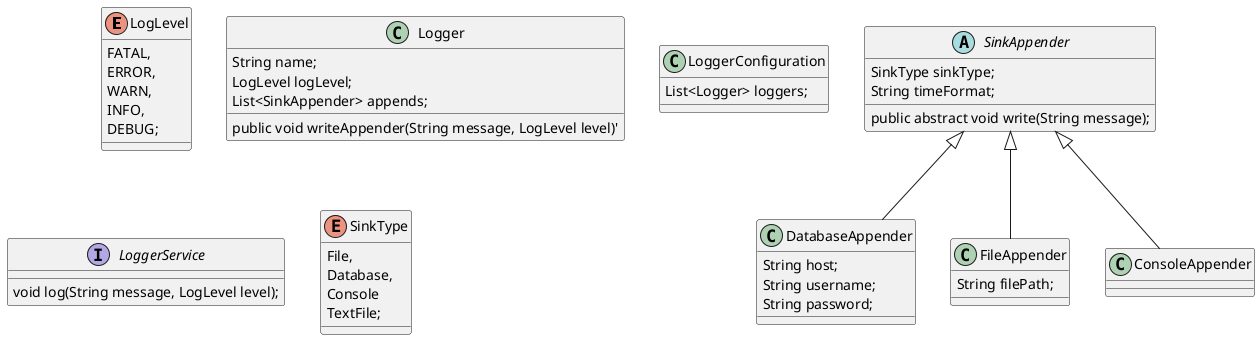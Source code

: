 @startuml
enum LogLevel{
    FATAL,
    ERROR,
    WARN,
    INFO,
    DEBUG;
}

class Logger{
     String name;
     LogLevel logLevel;
     List<SinkAppender> appends;
     public void writeAppender(String message, LogLevel level)'
}

class LoggerConfiguration {
    List<Logger> loggers;
}

interface LoggerService {
    void log(String message, LogLevel level);
}

abstract class SinkAppender {
    SinkType sinkType;
    String timeFormat;
    public abstract void write(String message);
}


class DatabaseAppender extends SinkAppender{
    String host;
    String username;
    String password;
}

class FileAppender extends SinkAppender{
    String filePath;
}

class ConsoleAppender extends SinkAppender{

}

enum SinkType{
    File,
    Database,
    Console
    TextFile;

}

@enduml